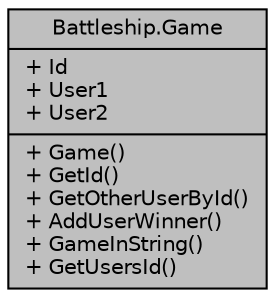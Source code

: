 digraph "Battleship.Game"
{
 // INTERACTIVE_SVG=YES
 // LATEX_PDF_SIZE
  edge [fontname="Helvetica",fontsize="10",labelfontname="Helvetica",labelfontsize="10"];
  node [fontname="Helvetica",fontsize="10",shape=record];
  Node1 [label="{Battleship.Game\n|+ Id\l+ User1\l+ User2\l|+ Game()\l+ GetId()\l+ GetOtherUserById()\l+ AddUserWinner()\l+ GameInString()\l+ GetUsersId()\l}",height=0.2,width=0.4,color="black", fillcolor="grey75", style="filled", fontcolor="black",tooltip="La clase Games es una clase que representa las partidas creadas. Contiene una Id que identifica cada ..."];
}

